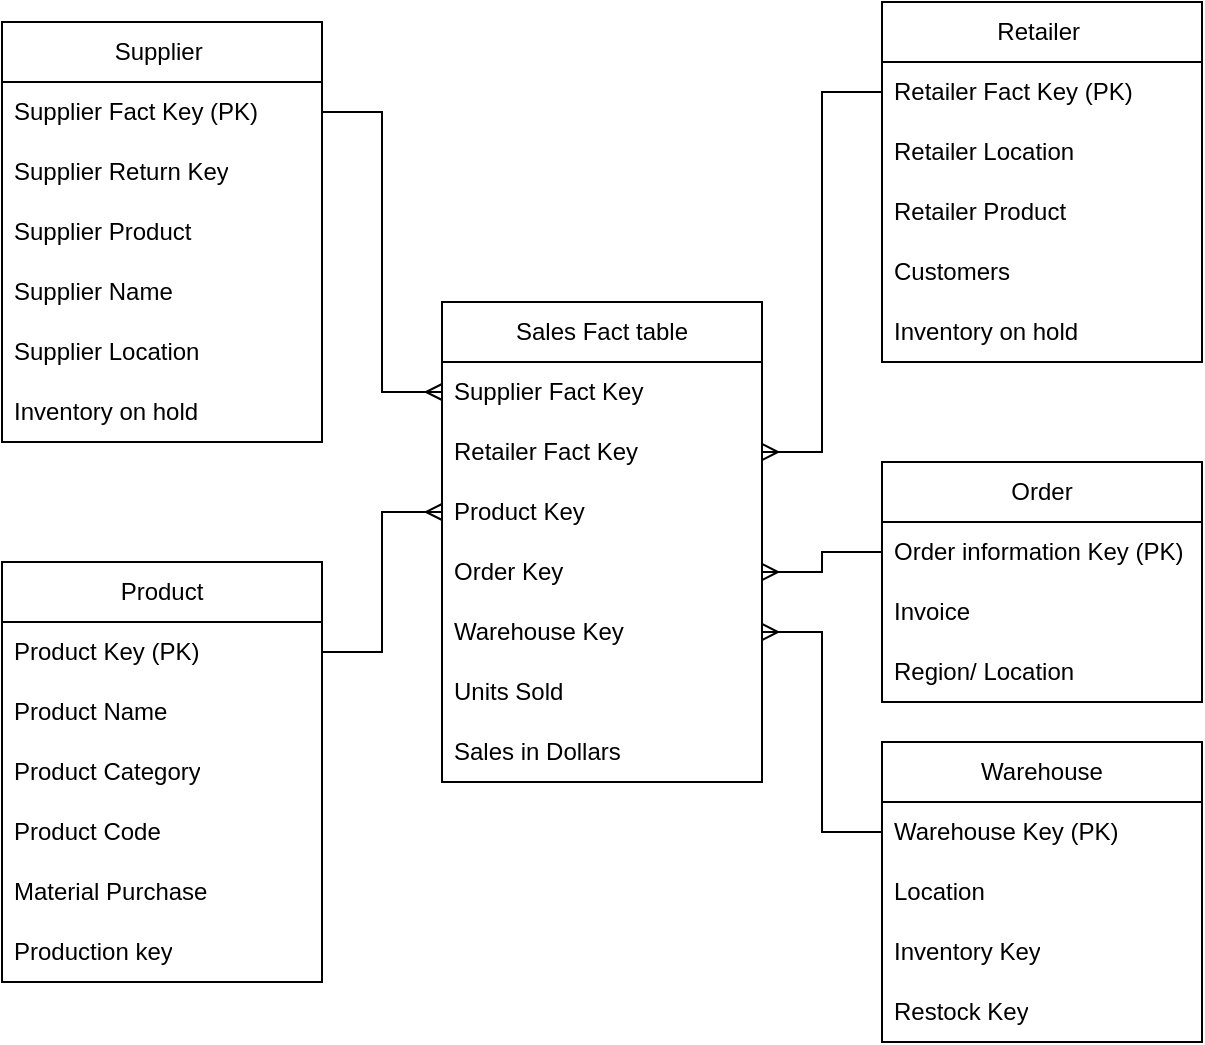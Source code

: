 <mxfile version="20.6.2" type="device" pages="2"><diagram id="_5B6SQkgO6oi4jYaJM7V" name="Page-1"><mxGraphModel dx="946" dy="1617" grid="1" gridSize="10" guides="1" tooltips="1" connect="1" arrows="1" fold="1" page="1" pageScale="1" pageWidth="850" pageHeight="1100" math="0" shadow="0"><root><mxCell id="0"/><mxCell id="1" parent="0"/><mxCell id="VjsWMNvORnG8SOeIIldl-1" value="Sales Fact table" style="swimlane;fontStyle=0;childLayout=stackLayout;horizontal=1;startSize=30;horizontalStack=0;resizeParent=1;resizeParentMax=0;resizeLast=0;collapsible=1;marginBottom=0;whiteSpace=wrap;html=1;" parent="1" vertex="1"><mxGeometry x="360" y="90" width="160" height="240" as="geometry"/></mxCell><mxCell id="VjsWMNvORnG8SOeIIldl-2" value="Supplier Fact Key&amp;nbsp;" style="text;strokeColor=none;fillColor=none;align=left;verticalAlign=middle;spacingLeft=4;spacingRight=4;overflow=hidden;points=[[0,0.5],[1,0.5]];portConstraint=eastwest;rotatable=0;whiteSpace=wrap;html=1;" parent="VjsWMNvORnG8SOeIIldl-1" vertex="1"><mxGeometry y="30" width="160" height="30" as="geometry"/></mxCell><mxCell id="Tb4PpnaOG0zWZhg6ejVk-8" value="Retailer Fact Key&amp;nbsp;" style="text;strokeColor=none;fillColor=none;align=left;verticalAlign=middle;spacingLeft=4;spacingRight=4;overflow=hidden;points=[[0,0.5],[1,0.5]];portConstraint=eastwest;rotatable=0;whiteSpace=wrap;html=1;" vertex="1" parent="VjsWMNvORnG8SOeIIldl-1"><mxGeometry y="60" width="160" height="30" as="geometry"/></mxCell><mxCell id="VjsWMNvORnG8SOeIIldl-3" value="Product Key&amp;nbsp;" style="text;strokeColor=none;fillColor=none;align=left;verticalAlign=middle;spacingLeft=4;spacingRight=4;overflow=hidden;points=[[0,0.5],[1,0.5]];portConstraint=eastwest;rotatable=0;whiteSpace=wrap;html=1;" parent="VjsWMNvORnG8SOeIIldl-1" vertex="1"><mxGeometry y="90" width="160" height="30" as="geometry"/></mxCell><mxCell id="VjsWMNvORnG8SOeIIldl-4" value="Order Key&amp;nbsp;" style="text;strokeColor=none;fillColor=none;align=left;verticalAlign=middle;spacingLeft=4;spacingRight=4;overflow=hidden;points=[[0,0.5],[1,0.5]];portConstraint=eastwest;rotatable=0;whiteSpace=wrap;html=1;" parent="VjsWMNvORnG8SOeIIldl-1" vertex="1"><mxGeometry y="120" width="160" height="30" as="geometry"/></mxCell><mxCell id="VjsWMNvORnG8SOeIIldl-6" value="Warehouse Key&amp;nbsp;" style="text;strokeColor=none;fillColor=none;align=left;verticalAlign=middle;spacingLeft=4;spacingRight=4;overflow=hidden;points=[[0,0.5],[1,0.5]];portConstraint=eastwest;rotatable=0;whiteSpace=wrap;html=1;" parent="VjsWMNvORnG8SOeIIldl-1" vertex="1"><mxGeometry y="150" width="160" height="30" as="geometry"/></mxCell><mxCell id="VjsWMNvORnG8SOeIIldl-8" value="Units Sold" style="text;strokeColor=none;fillColor=none;align=left;verticalAlign=middle;spacingLeft=4;spacingRight=4;overflow=hidden;points=[[0,0.5],[1,0.5]];portConstraint=eastwest;rotatable=0;whiteSpace=wrap;html=1;" parent="VjsWMNvORnG8SOeIIldl-1" vertex="1"><mxGeometry y="180" width="160" height="30" as="geometry"/></mxCell><mxCell id="VjsWMNvORnG8SOeIIldl-7" value="Sales in Dollars" style="text;strokeColor=none;fillColor=none;align=left;verticalAlign=middle;spacingLeft=4;spacingRight=4;overflow=hidden;points=[[0,0.5],[1,0.5]];portConstraint=eastwest;rotatable=0;whiteSpace=wrap;html=1;" parent="VjsWMNvORnG8SOeIIldl-1" vertex="1"><mxGeometry y="210" width="160" height="30" as="geometry"/></mxCell><mxCell id="VjsWMNvORnG8SOeIIldl-9" value="Supplier&amp;nbsp;" style="swimlane;fontStyle=0;childLayout=stackLayout;horizontal=1;startSize=30;horizontalStack=0;resizeParent=1;resizeParentMax=0;resizeLast=0;collapsible=1;marginBottom=0;whiteSpace=wrap;html=1;" parent="1" vertex="1"><mxGeometry x="140" y="-50" width="160" height="210" as="geometry"/></mxCell><mxCell id="VjsWMNvORnG8SOeIIldl-10" value="Supplier Fact Key (PK)" style="text;strokeColor=none;fillColor=none;align=left;verticalAlign=middle;spacingLeft=4;spacingRight=4;overflow=hidden;points=[[0,0.5],[1,0.5]];portConstraint=eastwest;rotatable=0;whiteSpace=wrap;html=1;" parent="VjsWMNvORnG8SOeIIldl-9" vertex="1"><mxGeometry y="30" width="160" height="30" as="geometry"/></mxCell><mxCell id="VjsWMNvORnG8SOeIIldl-33" value="Supplier Return Key" style="text;strokeColor=none;fillColor=none;align=left;verticalAlign=middle;spacingLeft=4;spacingRight=4;overflow=hidden;points=[[0,0.5],[1,0.5]];portConstraint=eastwest;rotatable=0;whiteSpace=wrap;html=1;" parent="VjsWMNvORnG8SOeIIldl-9" vertex="1"><mxGeometry y="60" width="160" height="30" as="geometry"/></mxCell><mxCell id="VjsWMNvORnG8SOeIIldl-11" value="Supplier Product&amp;nbsp;" style="text;strokeColor=none;fillColor=none;align=left;verticalAlign=middle;spacingLeft=4;spacingRight=4;overflow=hidden;points=[[0,0.5],[1,0.5]];portConstraint=eastwest;rotatable=0;whiteSpace=wrap;html=1;" parent="VjsWMNvORnG8SOeIIldl-9" vertex="1"><mxGeometry y="90" width="160" height="30" as="geometry"/></mxCell><mxCell id="VjsWMNvORnG8SOeIIldl-12" value="Supplier Name" style="text;strokeColor=none;fillColor=none;align=left;verticalAlign=middle;spacingLeft=4;spacingRight=4;overflow=hidden;points=[[0,0.5],[1,0.5]];portConstraint=eastwest;rotatable=0;whiteSpace=wrap;html=1;" parent="VjsWMNvORnG8SOeIIldl-9" vertex="1"><mxGeometry y="120" width="160" height="30" as="geometry"/></mxCell><mxCell id="VjsWMNvORnG8SOeIIldl-13" value="Supplier Location" style="text;strokeColor=none;fillColor=none;align=left;verticalAlign=middle;spacingLeft=4;spacingRight=4;overflow=hidden;points=[[0,0.5],[1,0.5]];portConstraint=eastwest;rotatable=0;whiteSpace=wrap;html=1;" parent="VjsWMNvORnG8SOeIIldl-9" vertex="1"><mxGeometry y="150" width="160" height="30" as="geometry"/></mxCell><mxCell id="VjsWMNvORnG8SOeIIldl-14" value="Inventory on hold" style="text;strokeColor=none;fillColor=none;align=left;verticalAlign=middle;spacingLeft=4;spacingRight=4;overflow=hidden;points=[[0,0.5],[1,0.5]];portConstraint=eastwest;rotatable=0;whiteSpace=wrap;html=1;" parent="VjsWMNvORnG8SOeIIldl-9" vertex="1"><mxGeometry y="180" width="160" height="30" as="geometry"/></mxCell><mxCell id="VjsWMNvORnG8SOeIIldl-16" value="Order" style="swimlane;fontStyle=0;childLayout=stackLayout;horizontal=1;startSize=30;horizontalStack=0;resizeParent=1;resizeParentMax=0;resizeLast=0;collapsible=1;marginBottom=0;whiteSpace=wrap;html=1;" parent="1" vertex="1"><mxGeometry x="580" y="170" width="160" height="120" as="geometry"/></mxCell><mxCell id="VjsWMNvORnG8SOeIIldl-17" value="Order information Key (PK)" style="text;strokeColor=none;fillColor=none;align=left;verticalAlign=middle;spacingLeft=4;spacingRight=4;overflow=hidden;points=[[0,0.5],[1,0.5]];portConstraint=eastwest;rotatable=0;whiteSpace=wrap;html=1;" parent="VjsWMNvORnG8SOeIIldl-16" vertex="1"><mxGeometry y="30" width="160" height="30" as="geometry"/></mxCell><mxCell id="VjsWMNvORnG8SOeIIldl-18" value="Invoice&amp;nbsp;" style="text;strokeColor=none;fillColor=none;align=left;verticalAlign=middle;spacingLeft=4;spacingRight=4;overflow=hidden;points=[[0,0.5],[1,0.5]];portConstraint=eastwest;rotatable=0;whiteSpace=wrap;html=1;" parent="VjsWMNvORnG8SOeIIldl-16" vertex="1"><mxGeometry y="60" width="160" height="30" as="geometry"/></mxCell><mxCell id="VjsWMNvORnG8SOeIIldl-19" value="Region/ Location" style="text;strokeColor=none;fillColor=none;align=left;verticalAlign=middle;spacingLeft=4;spacingRight=4;overflow=hidden;points=[[0,0.5],[1,0.5]];portConstraint=eastwest;rotatable=0;whiteSpace=wrap;html=1;" parent="VjsWMNvORnG8SOeIIldl-16" vertex="1"><mxGeometry y="90" width="160" height="30" as="geometry"/></mxCell><mxCell id="VjsWMNvORnG8SOeIIldl-23" value="Product" style="swimlane;fontStyle=0;childLayout=stackLayout;horizontal=1;startSize=30;horizontalStack=0;resizeParent=1;resizeParentMax=0;resizeLast=0;collapsible=1;marginBottom=0;whiteSpace=wrap;html=1;" parent="1" vertex="1"><mxGeometry x="140" y="220" width="160" height="210" as="geometry"/></mxCell><mxCell id="VjsWMNvORnG8SOeIIldl-25" value="Product Key (PK)" style="text;strokeColor=none;fillColor=none;align=left;verticalAlign=middle;spacingLeft=4;spacingRight=4;overflow=hidden;points=[[0,0.5],[1,0.5]];portConstraint=eastwest;rotatable=0;whiteSpace=wrap;html=1;" parent="VjsWMNvORnG8SOeIIldl-23" vertex="1"><mxGeometry y="30" width="160" height="30" as="geometry"/></mxCell><mxCell id="VjsWMNvORnG8SOeIIldl-26" value="Product Name" style="text;strokeColor=none;fillColor=none;align=left;verticalAlign=middle;spacingLeft=4;spacingRight=4;overflow=hidden;points=[[0,0.5],[1,0.5]];portConstraint=eastwest;rotatable=0;whiteSpace=wrap;html=1;" parent="VjsWMNvORnG8SOeIIldl-23" vertex="1"><mxGeometry y="60" width="160" height="30" as="geometry"/></mxCell><mxCell id="Tb4PpnaOG0zWZhg6ejVk-10" value="Product Category" style="text;strokeColor=none;fillColor=none;align=left;verticalAlign=middle;spacingLeft=4;spacingRight=4;overflow=hidden;points=[[0,0.5],[1,0.5]];portConstraint=eastwest;rotatable=0;whiteSpace=wrap;html=1;" vertex="1" parent="VjsWMNvORnG8SOeIIldl-23"><mxGeometry y="90" width="160" height="30" as="geometry"/></mxCell><mxCell id="VjsWMNvORnG8SOeIIldl-27" value="Product Code" style="text;strokeColor=none;fillColor=none;align=left;verticalAlign=middle;spacingLeft=4;spacingRight=4;overflow=hidden;points=[[0,0.5],[1,0.5]];portConstraint=eastwest;rotatable=0;whiteSpace=wrap;html=1;" parent="VjsWMNvORnG8SOeIIldl-23" vertex="1"><mxGeometry y="120" width="160" height="30" as="geometry"/></mxCell><mxCell id="VjsWMNvORnG8SOeIIldl-31" value="Material Purchase" style="text;strokeColor=none;fillColor=none;align=left;verticalAlign=middle;spacingLeft=4;spacingRight=4;overflow=hidden;points=[[0,0.5],[1,0.5]];portConstraint=eastwest;rotatable=0;whiteSpace=wrap;html=1;" parent="VjsWMNvORnG8SOeIIldl-23" vertex="1"><mxGeometry y="150" width="160" height="30" as="geometry"/></mxCell><mxCell id="VjsWMNvORnG8SOeIIldl-30" value="Production key&lt;br&gt;" style="text;strokeColor=none;fillColor=none;align=left;verticalAlign=middle;spacingLeft=4;spacingRight=4;overflow=hidden;points=[[0,0.5],[1,0.5]];portConstraint=eastwest;rotatable=0;whiteSpace=wrap;html=1;" parent="VjsWMNvORnG8SOeIIldl-23" vertex="1"><mxGeometry y="180" width="160" height="30" as="geometry"/></mxCell><mxCell id="VjsWMNvORnG8SOeIIldl-34" value="Warehouse" style="swimlane;fontStyle=0;childLayout=stackLayout;horizontal=1;startSize=30;horizontalStack=0;resizeParent=1;resizeParentMax=0;resizeLast=0;collapsible=1;marginBottom=0;whiteSpace=wrap;html=1;" parent="1" vertex="1"><mxGeometry x="580" y="310" width="160" height="150" as="geometry"/></mxCell><mxCell id="VjsWMNvORnG8SOeIIldl-35" value="Warehouse Key (PK)" style="text;strokeColor=none;fillColor=none;align=left;verticalAlign=middle;spacingLeft=4;spacingRight=4;overflow=hidden;points=[[0,0.5],[1,0.5]];portConstraint=eastwest;rotatable=0;whiteSpace=wrap;html=1;" parent="VjsWMNvORnG8SOeIIldl-34" vertex="1"><mxGeometry y="30" width="160" height="30" as="geometry"/></mxCell><mxCell id="VjsWMNvORnG8SOeIIldl-36" value="Location" style="text;strokeColor=none;fillColor=none;align=left;verticalAlign=middle;spacingLeft=4;spacingRight=4;overflow=hidden;points=[[0,0.5],[1,0.5]];portConstraint=eastwest;rotatable=0;whiteSpace=wrap;html=1;" parent="VjsWMNvORnG8SOeIIldl-34" vertex="1"><mxGeometry y="60" width="160" height="30" as="geometry"/></mxCell><mxCell id="VjsWMNvORnG8SOeIIldl-37" value="Inventory Key" style="text;strokeColor=none;fillColor=none;align=left;verticalAlign=middle;spacingLeft=4;spacingRight=4;overflow=hidden;points=[[0,0.5],[1,0.5]];portConstraint=eastwest;rotatable=0;whiteSpace=wrap;html=1;" parent="VjsWMNvORnG8SOeIIldl-34" vertex="1"><mxGeometry y="90" width="160" height="30" as="geometry"/></mxCell><mxCell id="VjsWMNvORnG8SOeIIldl-38" value="Restock Key" style="text;strokeColor=none;fillColor=none;align=left;verticalAlign=middle;spacingLeft=4;spacingRight=4;overflow=hidden;points=[[0,0.5],[1,0.5]];portConstraint=eastwest;rotatable=0;whiteSpace=wrap;html=1;" parent="VjsWMNvORnG8SOeIIldl-34" vertex="1"><mxGeometry y="120" width="160" height="30" as="geometry"/></mxCell><mxCell id="VjsWMNvORnG8SOeIIldl-42" value="" style="edgeStyle=entityRelationEdgeStyle;fontSize=12;html=1;endArrow=ERmany;rounded=0;" parent="1" source="VjsWMNvORnG8SOeIIldl-10" target="VjsWMNvORnG8SOeIIldl-2" edge="1"><mxGeometry width="100" height="100" relative="1" as="geometry"><mxPoint x="280" y="235" as="sourcePoint"/><mxPoint x="380" y="135" as="targetPoint"/></mxGeometry></mxCell><mxCell id="VjsWMNvORnG8SOeIIldl-43" value="" style="edgeStyle=entityRelationEdgeStyle;fontSize=12;html=1;endArrow=ERmany;rounded=0;" parent="1" source="VjsWMNvORnG8SOeIIldl-25" target="VjsWMNvORnG8SOeIIldl-3" edge="1"><mxGeometry width="100" height="100" relative="1" as="geometry"><mxPoint x="300" y="290" as="sourcePoint"/><mxPoint x="400" y="190" as="targetPoint"/></mxGeometry></mxCell><mxCell id="VjsWMNvORnG8SOeIIldl-44" value="" style="edgeStyle=entityRelationEdgeStyle;fontSize=12;html=1;endArrow=ERmany;rounded=0;exitX=0;exitY=0.5;exitDx=0;exitDy=0;" parent="1" source="VjsWMNvORnG8SOeIIldl-17" target="VjsWMNvORnG8SOeIIldl-4" edge="1"><mxGeometry width="100" height="100" relative="1" as="geometry"><mxPoint x="520" y="250" as="sourcePoint"/><mxPoint x="620" y="150" as="targetPoint"/></mxGeometry></mxCell><mxCell id="VjsWMNvORnG8SOeIIldl-45" value="" style="edgeStyle=entityRelationEdgeStyle;fontSize=12;html=1;endArrow=ERmany;rounded=0;" parent="1" source="VjsWMNvORnG8SOeIIldl-35" target="VjsWMNvORnG8SOeIIldl-6" edge="1"><mxGeometry width="100" height="100" relative="1" as="geometry"><mxPoint x="510" y="340" as="sourcePoint"/><mxPoint x="610" y="240" as="targetPoint"/></mxGeometry></mxCell><mxCell id="Tb4PpnaOG0zWZhg6ejVk-1" value="Retailer&amp;nbsp;" style="swimlane;fontStyle=0;childLayout=stackLayout;horizontal=1;startSize=30;horizontalStack=0;resizeParent=1;resizeParentMax=0;resizeLast=0;collapsible=1;marginBottom=0;whiteSpace=wrap;html=1;" vertex="1" parent="1"><mxGeometry x="580" y="-60" width="160" height="180" as="geometry"/></mxCell><mxCell id="Tb4PpnaOG0zWZhg6ejVk-2" value="Retailer Fact Key (PK)" style="text;strokeColor=none;fillColor=none;align=left;verticalAlign=middle;spacingLeft=4;spacingRight=4;overflow=hidden;points=[[0,0.5],[1,0.5]];portConstraint=eastwest;rotatable=0;whiteSpace=wrap;html=1;" vertex="1" parent="Tb4PpnaOG0zWZhg6ejVk-1"><mxGeometry y="30" width="160" height="30" as="geometry"/></mxCell><mxCell id="Tb4PpnaOG0zWZhg6ejVk-3" value="Retailer Location" style="text;strokeColor=none;fillColor=none;align=left;verticalAlign=middle;spacingLeft=4;spacingRight=4;overflow=hidden;points=[[0,0.5],[1,0.5]];portConstraint=eastwest;rotatable=0;whiteSpace=wrap;html=1;" vertex="1" parent="Tb4PpnaOG0zWZhg6ejVk-1"><mxGeometry y="60" width="160" height="30" as="geometry"/></mxCell><mxCell id="Tb4PpnaOG0zWZhg6ejVk-4" value="Retailer Product" style="text;strokeColor=none;fillColor=none;align=left;verticalAlign=middle;spacingLeft=4;spacingRight=4;overflow=hidden;points=[[0,0.5],[1,0.5]];portConstraint=eastwest;rotatable=0;whiteSpace=wrap;html=1;" vertex="1" parent="Tb4PpnaOG0zWZhg6ejVk-1"><mxGeometry y="90" width="160" height="30" as="geometry"/></mxCell><mxCell id="Tb4PpnaOG0zWZhg6ejVk-5" value="Customers" style="text;strokeColor=none;fillColor=none;align=left;verticalAlign=middle;spacingLeft=4;spacingRight=4;overflow=hidden;points=[[0,0.5],[1,0.5]];portConstraint=eastwest;rotatable=0;whiteSpace=wrap;html=1;" vertex="1" parent="Tb4PpnaOG0zWZhg6ejVk-1"><mxGeometry y="120" width="160" height="30" as="geometry"/></mxCell><mxCell id="Tb4PpnaOG0zWZhg6ejVk-7" value="Inventory on hold" style="text;strokeColor=none;fillColor=none;align=left;verticalAlign=middle;spacingLeft=4;spacingRight=4;overflow=hidden;points=[[0,0.5],[1,0.5]];portConstraint=eastwest;rotatable=0;whiteSpace=wrap;html=1;" vertex="1" parent="Tb4PpnaOG0zWZhg6ejVk-1"><mxGeometry y="150" width="160" height="30" as="geometry"/></mxCell><mxCell id="Tb4PpnaOG0zWZhg6ejVk-9" value="" style="edgeStyle=entityRelationEdgeStyle;fontSize=12;html=1;endArrow=ERmany;rounded=0;" edge="1" parent="1" source="Tb4PpnaOG0zWZhg6ejVk-2" target="Tb4PpnaOG0zWZhg6ejVk-8"><mxGeometry width="100" height="100" relative="1" as="geometry"><mxPoint x="310" y="5" as="sourcePoint"/><mxPoint x="370" y="145" as="targetPoint"/></mxGeometry></mxCell></root></mxGraphModel></diagram><diagram id="74kQ5ZqlQK2jN4NuK1kT" name="Page-2"><mxGraphModel dx="946" dy="1617" grid="1" gridSize="10" guides="1" tooltips="1" connect="1" arrows="1" fold="1" page="1" pageScale="1" pageWidth="850" pageHeight="1100" math="0" shadow="0"><root><mxCell id="0"/><mxCell id="1" parent="0"/><mxCell id="eU-ToZwdqvtu49ONcxvz-1" value="Sales Fact table" style="swimlane;fontStyle=0;childLayout=stackLayout;horizontal=1;startSize=30;horizontalStack=0;resizeParent=1;resizeParentMax=0;resizeLast=0;collapsible=1;marginBottom=0;whiteSpace=wrap;html=1;" vertex="1" parent="1"><mxGeometry x="360" y="90" width="160" height="240" as="geometry"/></mxCell><mxCell id="eU-ToZwdqvtu49ONcxvz-2" value="Supplier Fact Key&amp;nbsp;" style="text;strokeColor=none;fillColor=none;align=left;verticalAlign=middle;spacingLeft=4;spacingRight=4;overflow=hidden;points=[[0,0.5],[1,0.5]];portConstraint=eastwest;rotatable=0;whiteSpace=wrap;html=1;" vertex="1" parent="eU-ToZwdqvtu49ONcxvz-1"><mxGeometry y="30" width="160" height="30" as="geometry"/></mxCell><mxCell id="eU-ToZwdqvtu49ONcxvz-34" value="Retailer Key&amp;nbsp;" style="text;strokeColor=none;fillColor=none;align=left;verticalAlign=middle;spacingLeft=4;spacingRight=4;overflow=hidden;points=[[0,0.5],[1,0.5]];portConstraint=eastwest;rotatable=0;whiteSpace=wrap;html=1;" vertex="1" parent="eU-ToZwdqvtu49ONcxvz-1"><mxGeometry y="60" width="160" height="30" as="geometry"/></mxCell><mxCell id="eU-ToZwdqvtu49ONcxvz-3" value="Product Key&amp;nbsp;" style="text;strokeColor=none;fillColor=none;align=left;verticalAlign=middle;spacingLeft=4;spacingRight=4;overflow=hidden;points=[[0,0.5],[1,0.5]];portConstraint=eastwest;rotatable=0;whiteSpace=wrap;html=1;" vertex="1" parent="eU-ToZwdqvtu49ONcxvz-1"><mxGeometry y="90" width="160" height="30" as="geometry"/></mxCell><mxCell id="eU-ToZwdqvtu49ONcxvz-4" value="Order Key&amp;nbsp;" style="text;strokeColor=none;fillColor=none;align=left;verticalAlign=middle;spacingLeft=4;spacingRight=4;overflow=hidden;points=[[0,0.5],[1,0.5]];portConstraint=eastwest;rotatable=0;whiteSpace=wrap;html=1;" vertex="1" parent="eU-ToZwdqvtu49ONcxvz-1"><mxGeometry y="120" width="160" height="30" as="geometry"/></mxCell><mxCell id="eU-ToZwdqvtu49ONcxvz-5" value="Warehouse Key&amp;nbsp;" style="text;strokeColor=none;fillColor=none;align=left;verticalAlign=middle;spacingLeft=4;spacingRight=4;overflow=hidden;points=[[0,0.5],[1,0.5]];portConstraint=eastwest;rotatable=0;whiteSpace=wrap;html=1;" vertex="1" parent="eU-ToZwdqvtu49ONcxvz-1"><mxGeometry y="150" width="160" height="30" as="geometry"/></mxCell><mxCell id="eU-ToZwdqvtu49ONcxvz-6" value="Units Sold" style="text;strokeColor=none;fillColor=none;align=left;verticalAlign=middle;spacingLeft=4;spacingRight=4;overflow=hidden;points=[[0,0.5],[1,0.5]];portConstraint=eastwest;rotatable=0;whiteSpace=wrap;html=1;" vertex="1" parent="eU-ToZwdqvtu49ONcxvz-1"><mxGeometry y="180" width="160" height="30" as="geometry"/></mxCell><mxCell id="eU-ToZwdqvtu49ONcxvz-7" value="Sales in Dollars" style="text;strokeColor=none;fillColor=none;align=left;verticalAlign=middle;spacingLeft=4;spacingRight=4;overflow=hidden;points=[[0,0.5],[1,0.5]];portConstraint=eastwest;rotatable=0;whiteSpace=wrap;html=1;" vertex="1" parent="eU-ToZwdqvtu49ONcxvz-1"><mxGeometry y="210" width="160" height="30" as="geometry"/></mxCell><mxCell id="eU-ToZwdqvtu49ONcxvz-8" value="Supplier&amp;nbsp;" style="swimlane;fontStyle=0;childLayout=stackLayout;horizontal=1;startSize=30;horizontalStack=0;resizeParent=1;resizeParentMax=0;resizeLast=0;collapsible=1;marginBottom=0;whiteSpace=wrap;html=1;" vertex="1" parent="1"><mxGeometry x="140" y="40" width="160" height="210" as="geometry"/></mxCell><mxCell id="eU-ToZwdqvtu49ONcxvz-9" value="Supplier Fact Key (PK)" style="text;strokeColor=none;fillColor=none;align=left;verticalAlign=middle;spacingLeft=4;spacingRight=4;overflow=hidden;points=[[0,0.5],[1,0.5]];portConstraint=eastwest;rotatable=0;whiteSpace=wrap;html=1;" vertex="1" parent="eU-ToZwdqvtu49ONcxvz-8"><mxGeometry y="30" width="160" height="30" as="geometry"/></mxCell><mxCell id="eU-ToZwdqvtu49ONcxvz-10" value="Supplier return key" style="text;strokeColor=none;fillColor=none;align=left;verticalAlign=middle;spacingLeft=4;spacingRight=4;overflow=hidden;points=[[0,0.5],[1,0.5]];portConstraint=eastwest;rotatable=0;whiteSpace=wrap;html=1;" vertex="1" parent="eU-ToZwdqvtu49ONcxvz-8"><mxGeometry y="60" width="160" height="30" as="geometry"/></mxCell><mxCell id="eU-ToZwdqvtu49ONcxvz-11" value="Supplier Product&amp;nbsp;" style="text;strokeColor=none;fillColor=none;align=left;verticalAlign=middle;spacingLeft=4;spacingRight=4;overflow=hidden;points=[[0,0.5],[1,0.5]];portConstraint=eastwest;rotatable=0;whiteSpace=wrap;html=1;" vertex="1" parent="eU-ToZwdqvtu49ONcxvz-8"><mxGeometry y="90" width="160" height="30" as="geometry"/></mxCell><mxCell id="eU-ToZwdqvtu49ONcxvz-12" value="Supplier Name" style="text;strokeColor=none;fillColor=none;align=left;verticalAlign=middle;spacingLeft=4;spacingRight=4;overflow=hidden;points=[[0,0.5],[1,0.5]];portConstraint=eastwest;rotatable=0;whiteSpace=wrap;html=1;" vertex="1" parent="eU-ToZwdqvtu49ONcxvz-8"><mxGeometry y="120" width="160" height="30" as="geometry"/></mxCell><mxCell id="eU-ToZwdqvtu49ONcxvz-13" value="Supplier Location" style="text;strokeColor=none;fillColor=none;align=left;verticalAlign=middle;spacingLeft=4;spacingRight=4;overflow=hidden;points=[[0,0.5],[1,0.5]];portConstraint=eastwest;rotatable=0;whiteSpace=wrap;html=1;" vertex="1" parent="eU-ToZwdqvtu49ONcxvz-8"><mxGeometry y="150" width="160" height="30" as="geometry"/></mxCell><mxCell id="eU-ToZwdqvtu49ONcxvz-14" value="Inventory on hold" style="text;strokeColor=none;fillColor=none;align=left;verticalAlign=middle;spacingLeft=4;spacingRight=4;overflow=hidden;points=[[0,0.5],[1,0.5]];portConstraint=eastwest;rotatable=0;whiteSpace=wrap;html=1;" vertex="1" parent="eU-ToZwdqvtu49ONcxvz-8"><mxGeometry y="180" width="160" height="30" as="geometry"/></mxCell><mxCell id="eU-ToZwdqvtu49ONcxvz-15" value="Order" style="swimlane;fontStyle=0;childLayout=stackLayout;horizontal=1;startSize=30;horizontalStack=0;resizeParent=1;resizeParentMax=0;resizeLast=0;collapsible=1;marginBottom=0;whiteSpace=wrap;html=1;" vertex="1" parent="1"><mxGeometry x="580" y="200" width="160" height="120" as="geometry"/></mxCell><mxCell id="eU-ToZwdqvtu49ONcxvz-16" value="Order information Key (PK)" style="text;strokeColor=none;fillColor=none;align=left;verticalAlign=middle;spacingLeft=4;spacingRight=4;overflow=hidden;points=[[0,0.5],[1,0.5]];portConstraint=eastwest;rotatable=0;whiteSpace=wrap;html=1;" vertex="1" parent="eU-ToZwdqvtu49ONcxvz-15"><mxGeometry y="30" width="160" height="30" as="geometry"/></mxCell><mxCell id="eU-ToZwdqvtu49ONcxvz-17" value="Invoice&amp;nbsp;" style="text;strokeColor=none;fillColor=none;align=left;verticalAlign=middle;spacingLeft=4;spacingRight=4;overflow=hidden;points=[[0,0.5],[1,0.5]];portConstraint=eastwest;rotatable=0;whiteSpace=wrap;html=1;" vertex="1" parent="eU-ToZwdqvtu49ONcxvz-15"><mxGeometry y="60" width="160" height="30" as="geometry"/></mxCell><mxCell id="eU-ToZwdqvtu49ONcxvz-18" value="Region" style="text;strokeColor=none;fillColor=none;align=left;verticalAlign=middle;spacingLeft=4;spacingRight=4;overflow=hidden;points=[[0,0.5],[1,0.5]];portConstraint=eastwest;rotatable=0;whiteSpace=wrap;html=1;" vertex="1" parent="eU-ToZwdqvtu49ONcxvz-15"><mxGeometry y="90" width="160" height="30" as="geometry"/></mxCell><mxCell id="eU-ToZwdqvtu49ONcxvz-19" value="Product" style="swimlane;fontStyle=0;childLayout=stackLayout;horizontal=1;startSize=30;horizontalStack=0;resizeParent=1;resizeParentMax=0;resizeLast=0;collapsible=1;marginBottom=0;whiteSpace=wrap;html=1;" vertex="1" parent="1"><mxGeometry x="140" y="270" width="160" height="180" as="geometry"/></mxCell><mxCell id="eU-ToZwdqvtu49ONcxvz-20" value="Product Key (PK)" style="text;strokeColor=none;fillColor=none;align=left;verticalAlign=middle;spacingLeft=4;spacingRight=4;overflow=hidden;points=[[0,0.5],[1,0.5]];portConstraint=eastwest;rotatable=0;whiteSpace=wrap;html=1;" vertex="1" parent="eU-ToZwdqvtu49ONcxvz-19"><mxGeometry y="30" width="160" height="30" as="geometry"/></mxCell><mxCell id="eU-ToZwdqvtu49ONcxvz-21" value="Product Name" style="text;strokeColor=none;fillColor=none;align=left;verticalAlign=middle;spacingLeft=4;spacingRight=4;overflow=hidden;points=[[0,0.5],[1,0.5]];portConstraint=eastwest;rotatable=0;whiteSpace=wrap;html=1;" vertex="1" parent="eU-ToZwdqvtu49ONcxvz-19"><mxGeometry y="60" width="160" height="30" as="geometry"/></mxCell><mxCell id="eU-ToZwdqvtu49ONcxvz-22" value="Product Code" style="text;strokeColor=none;fillColor=none;align=left;verticalAlign=middle;spacingLeft=4;spacingRight=4;overflow=hidden;points=[[0,0.5],[1,0.5]];portConstraint=eastwest;rotatable=0;whiteSpace=wrap;html=1;" vertex="1" parent="eU-ToZwdqvtu49ONcxvz-19"><mxGeometry y="90" width="160" height="30" as="geometry"/></mxCell><mxCell id="eU-ToZwdqvtu49ONcxvz-23" value="Material Purchase" style="text;strokeColor=none;fillColor=none;align=left;verticalAlign=middle;spacingLeft=4;spacingRight=4;overflow=hidden;points=[[0,0.5],[1,0.5]];portConstraint=eastwest;rotatable=0;whiteSpace=wrap;html=1;" vertex="1" parent="eU-ToZwdqvtu49ONcxvz-19"><mxGeometry y="120" width="160" height="30" as="geometry"/></mxCell><mxCell id="eU-ToZwdqvtu49ONcxvz-24" value="Production key&lt;br&gt;" style="text;strokeColor=none;fillColor=none;align=left;verticalAlign=middle;spacingLeft=4;spacingRight=4;overflow=hidden;points=[[0,0.5],[1,0.5]];portConstraint=eastwest;rotatable=0;whiteSpace=wrap;html=1;" vertex="1" parent="eU-ToZwdqvtu49ONcxvz-19"><mxGeometry y="150" width="160" height="30" as="geometry"/></mxCell><mxCell id="eU-ToZwdqvtu49ONcxvz-25" value="Warehouse" style="swimlane;fontStyle=0;childLayout=stackLayout;horizontal=1;startSize=30;horizontalStack=0;resizeParent=1;resizeParentMax=0;resizeLast=0;collapsible=1;marginBottom=0;whiteSpace=wrap;html=1;" vertex="1" parent="1"><mxGeometry x="580" y="370" width="160" height="150" as="geometry"/></mxCell><mxCell id="eU-ToZwdqvtu49ONcxvz-26" value="Warehouse Key (PK)" style="text;strokeColor=none;fillColor=none;align=left;verticalAlign=middle;spacingLeft=4;spacingRight=4;overflow=hidden;points=[[0,0.5],[1,0.5]];portConstraint=eastwest;rotatable=0;whiteSpace=wrap;html=1;" vertex="1" parent="eU-ToZwdqvtu49ONcxvz-25"><mxGeometry y="30" width="160" height="30" as="geometry"/></mxCell><mxCell id="eU-ToZwdqvtu49ONcxvz-27" value="Location" style="text;strokeColor=none;fillColor=none;align=left;verticalAlign=middle;spacingLeft=4;spacingRight=4;overflow=hidden;points=[[0,0.5],[1,0.5]];portConstraint=eastwest;rotatable=0;whiteSpace=wrap;html=1;" vertex="1" parent="eU-ToZwdqvtu49ONcxvz-25"><mxGeometry y="60" width="160" height="30" as="geometry"/></mxCell><mxCell id="eU-ToZwdqvtu49ONcxvz-28" value="Inventory Key" style="text;strokeColor=none;fillColor=none;align=left;verticalAlign=middle;spacingLeft=4;spacingRight=4;overflow=hidden;points=[[0,0.5],[1,0.5]];portConstraint=eastwest;rotatable=0;whiteSpace=wrap;html=1;" vertex="1" parent="eU-ToZwdqvtu49ONcxvz-25"><mxGeometry y="90" width="160" height="30" as="geometry"/></mxCell><mxCell id="eU-ToZwdqvtu49ONcxvz-29" value="Restock Key" style="text;strokeColor=none;fillColor=none;align=left;verticalAlign=middle;spacingLeft=4;spacingRight=4;overflow=hidden;points=[[0,0.5],[1,0.5]];portConstraint=eastwest;rotatable=0;whiteSpace=wrap;html=1;" vertex="1" parent="eU-ToZwdqvtu49ONcxvz-25"><mxGeometry y="120" width="160" height="30" as="geometry"/></mxCell><mxCell id="eU-ToZwdqvtu49ONcxvz-30" value="" style="edgeStyle=entityRelationEdgeStyle;fontSize=12;html=1;endArrow=ERmany;rounded=0;" edge="1" parent="1" source="eU-ToZwdqvtu49ONcxvz-9" target="eU-ToZwdqvtu49ONcxvz-2"><mxGeometry width="100" height="100" relative="1" as="geometry"><mxPoint x="280" y="235" as="sourcePoint"/><mxPoint x="380" y="135" as="targetPoint"/></mxGeometry></mxCell><mxCell id="eU-ToZwdqvtu49ONcxvz-31" value="" style="edgeStyle=entityRelationEdgeStyle;fontSize=12;html=1;endArrow=ERmany;rounded=0;" edge="1" parent="1" source="eU-ToZwdqvtu49ONcxvz-20" target="eU-ToZwdqvtu49ONcxvz-3"><mxGeometry width="100" height="100" relative="1" as="geometry"><mxPoint x="300" y="290" as="sourcePoint"/><mxPoint x="400" y="190" as="targetPoint"/></mxGeometry></mxCell><mxCell id="eU-ToZwdqvtu49ONcxvz-32" value="" style="edgeStyle=entityRelationEdgeStyle;fontSize=12;html=1;endArrow=ERmany;rounded=0;exitX=0;exitY=0.5;exitDx=0;exitDy=0;" edge="1" parent="1" source="eU-ToZwdqvtu49ONcxvz-16" target="eU-ToZwdqvtu49ONcxvz-4"><mxGeometry width="100" height="100" relative="1" as="geometry"><mxPoint x="520" y="250" as="sourcePoint"/><mxPoint x="620" y="150" as="targetPoint"/></mxGeometry></mxCell><mxCell id="eU-ToZwdqvtu49ONcxvz-33" value="" style="edgeStyle=entityRelationEdgeStyle;fontSize=12;html=1;endArrow=ERmany;rounded=0;" edge="1" parent="1" source="eU-ToZwdqvtu49ONcxvz-26" target="eU-ToZwdqvtu49ONcxvz-5"><mxGeometry width="100" height="100" relative="1" as="geometry"><mxPoint x="510" y="340" as="sourcePoint"/><mxPoint x="610" y="240" as="targetPoint"/></mxGeometry></mxCell><mxCell id="eU-ToZwdqvtu49ONcxvz-39" value="Supplier&amp;nbsp;" style="swimlane;fontStyle=0;childLayout=stackLayout;horizontal=1;startSize=30;horizontalStack=0;resizeParent=1;resizeParentMax=0;resizeLast=0;collapsible=1;marginBottom=0;whiteSpace=wrap;html=1;" vertex="1" parent="1"><mxGeometry x="580" y="-20" width="160" height="210" as="geometry"/></mxCell><mxCell id="eU-ToZwdqvtu49ONcxvz-40" value="Supplier Fact Key (PK)" style="text;strokeColor=none;fillColor=none;align=left;verticalAlign=middle;spacingLeft=4;spacingRight=4;overflow=hidden;points=[[0,0.5],[1,0.5]];portConstraint=eastwest;rotatable=0;whiteSpace=wrap;html=1;" vertex="1" parent="eU-ToZwdqvtu49ONcxvz-39"><mxGeometry y="30" width="160" height="30" as="geometry"/></mxCell><mxCell id="eU-ToZwdqvtu49ONcxvz-41" value="Supplier return key" style="text;strokeColor=none;fillColor=none;align=left;verticalAlign=middle;spacingLeft=4;spacingRight=4;overflow=hidden;points=[[0,0.5],[1,0.5]];portConstraint=eastwest;rotatable=0;whiteSpace=wrap;html=1;" vertex="1" parent="eU-ToZwdqvtu49ONcxvz-39"><mxGeometry y="60" width="160" height="30" as="geometry"/></mxCell><mxCell id="eU-ToZwdqvtu49ONcxvz-42" value="Supplier Product&amp;nbsp;" style="text;strokeColor=none;fillColor=none;align=left;verticalAlign=middle;spacingLeft=4;spacingRight=4;overflow=hidden;points=[[0,0.5],[1,0.5]];portConstraint=eastwest;rotatable=0;whiteSpace=wrap;html=1;" vertex="1" parent="eU-ToZwdqvtu49ONcxvz-39"><mxGeometry y="90" width="160" height="30" as="geometry"/></mxCell><mxCell id="eU-ToZwdqvtu49ONcxvz-43" value="Supplier Name" style="text;strokeColor=none;fillColor=none;align=left;verticalAlign=middle;spacingLeft=4;spacingRight=4;overflow=hidden;points=[[0,0.5],[1,0.5]];portConstraint=eastwest;rotatable=0;whiteSpace=wrap;html=1;" vertex="1" parent="eU-ToZwdqvtu49ONcxvz-39"><mxGeometry y="120" width="160" height="30" as="geometry"/></mxCell><mxCell id="eU-ToZwdqvtu49ONcxvz-44" value="Supplier Location" style="text;strokeColor=none;fillColor=none;align=left;verticalAlign=middle;spacingLeft=4;spacingRight=4;overflow=hidden;points=[[0,0.5],[1,0.5]];portConstraint=eastwest;rotatable=0;whiteSpace=wrap;html=1;" vertex="1" parent="eU-ToZwdqvtu49ONcxvz-39"><mxGeometry y="150" width="160" height="30" as="geometry"/></mxCell><mxCell id="eU-ToZwdqvtu49ONcxvz-45" value="Inventory on hold" style="text;strokeColor=none;fillColor=none;align=left;verticalAlign=middle;spacingLeft=4;spacingRight=4;overflow=hidden;points=[[0,0.5],[1,0.5]];portConstraint=eastwest;rotatable=0;whiteSpace=wrap;html=1;" vertex="1" parent="eU-ToZwdqvtu49ONcxvz-39"><mxGeometry y="180" width="160" height="30" as="geometry"/></mxCell></root></mxGraphModel></diagram></mxfile>
